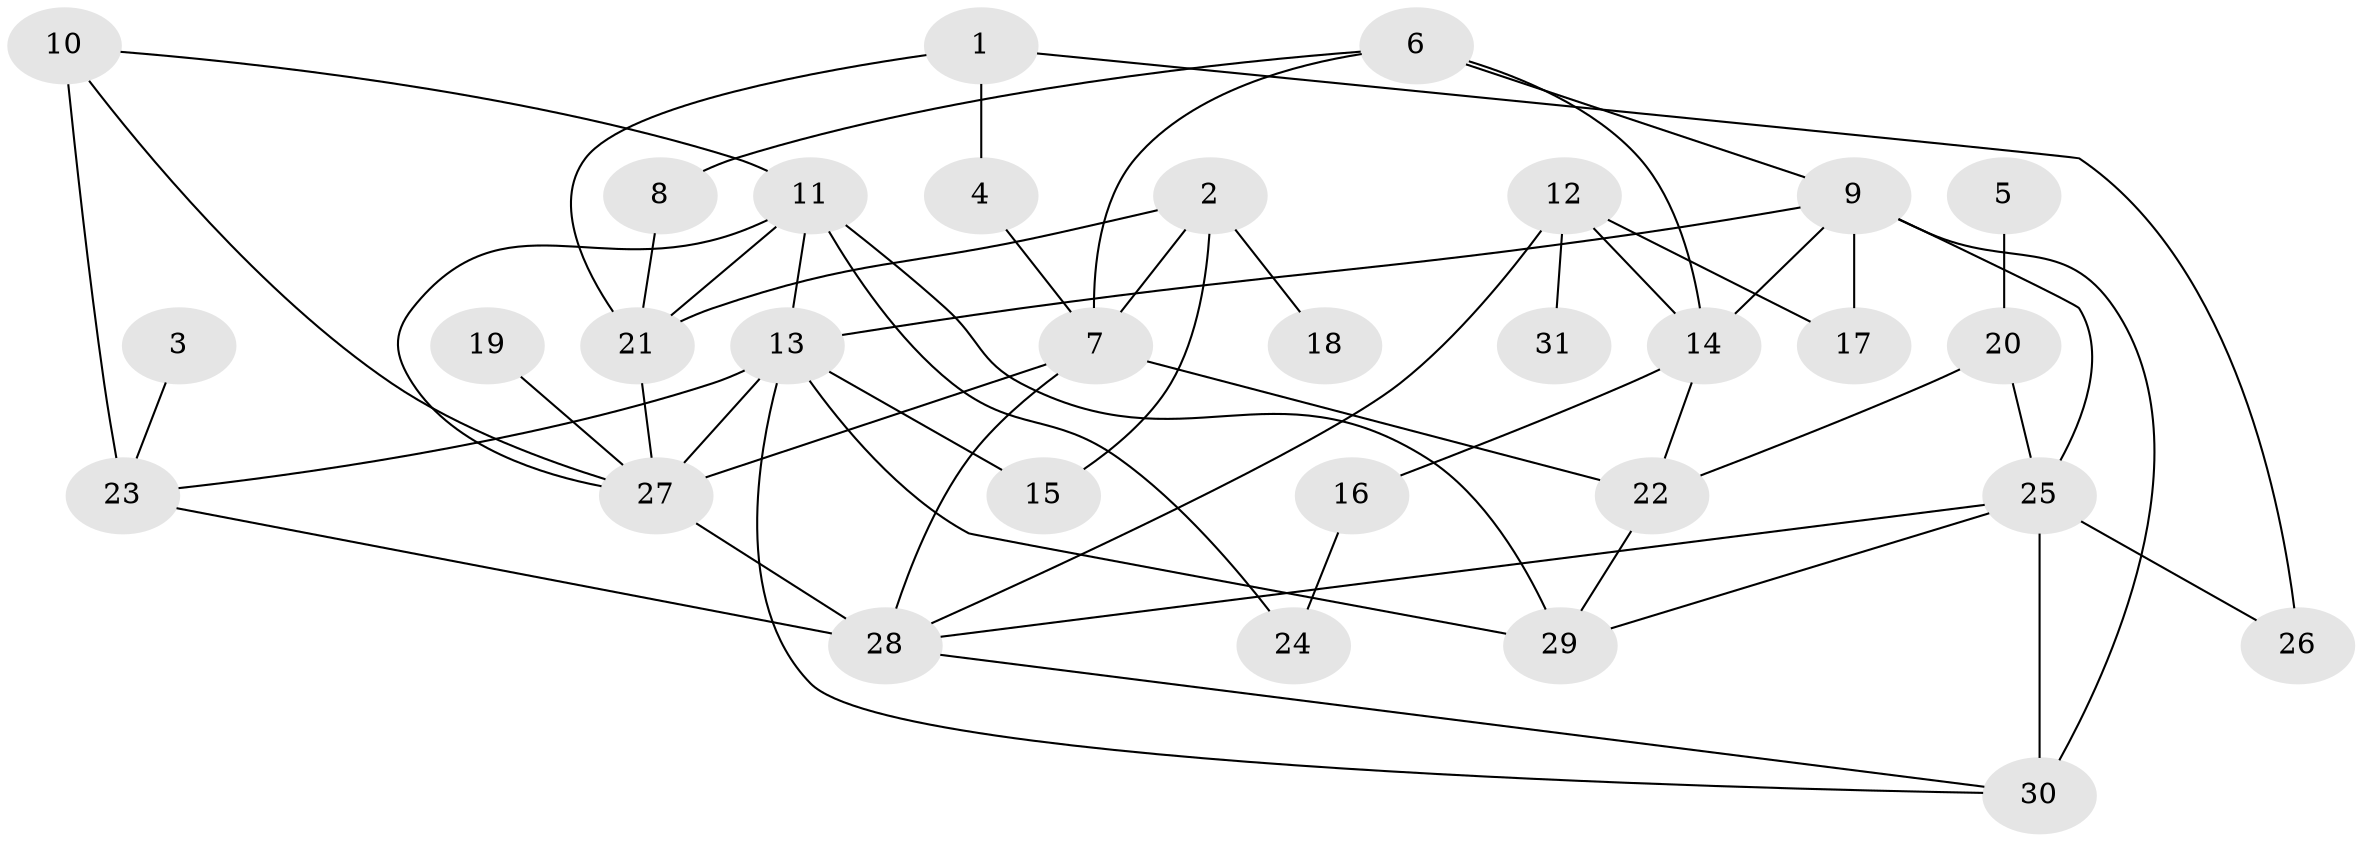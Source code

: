 // original degree distribution, {6: 0.04950495049504951, 7: 0.019801980198019802, 3: 0.18811881188118812, 4: 0.07920792079207921, 1: 0.25742574257425743, 9: 0.009900990099009901, 5: 0.09900990099009901, 2: 0.297029702970297}
// Generated by graph-tools (version 1.1) at 2025/36/03/04/25 23:36:09]
// undirected, 31 vertices, 55 edges
graph export_dot {
  node [color=gray90,style=filled];
  1;
  2;
  3;
  4;
  5;
  6;
  7;
  8;
  9;
  10;
  11;
  12;
  13;
  14;
  15;
  16;
  17;
  18;
  19;
  20;
  21;
  22;
  23;
  24;
  25;
  26;
  27;
  28;
  29;
  30;
  31;
  1 -- 4 [weight=1.0];
  1 -- 21 [weight=1.0];
  1 -- 26 [weight=1.0];
  2 -- 7 [weight=2.0];
  2 -- 15 [weight=1.0];
  2 -- 18 [weight=1.0];
  2 -- 21 [weight=1.0];
  3 -- 23 [weight=1.0];
  4 -- 7 [weight=1.0];
  5 -- 20 [weight=1.0];
  6 -- 7 [weight=1.0];
  6 -- 8 [weight=1.0];
  6 -- 9 [weight=1.0];
  6 -- 14 [weight=1.0];
  7 -- 22 [weight=1.0];
  7 -- 27 [weight=2.0];
  7 -- 28 [weight=1.0];
  8 -- 21 [weight=1.0];
  9 -- 13 [weight=1.0];
  9 -- 14 [weight=1.0];
  9 -- 17 [weight=1.0];
  9 -- 25 [weight=2.0];
  9 -- 30 [weight=1.0];
  10 -- 11 [weight=1.0];
  10 -- 23 [weight=3.0];
  10 -- 27 [weight=1.0];
  11 -- 13 [weight=1.0];
  11 -- 21 [weight=1.0];
  11 -- 24 [weight=1.0];
  11 -- 27 [weight=1.0];
  11 -- 29 [weight=1.0];
  12 -- 14 [weight=1.0];
  12 -- 17 [weight=1.0];
  12 -- 28 [weight=1.0];
  12 -- 31 [weight=1.0];
  13 -- 15 [weight=1.0];
  13 -- 23 [weight=1.0];
  13 -- 27 [weight=1.0];
  13 -- 29 [weight=1.0];
  13 -- 30 [weight=1.0];
  14 -- 16 [weight=1.0];
  14 -- 22 [weight=1.0];
  16 -- 24 [weight=1.0];
  19 -- 27 [weight=1.0];
  20 -- 22 [weight=1.0];
  20 -- 25 [weight=1.0];
  21 -- 27 [weight=2.0];
  22 -- 29 [weight=1.0];
  23 -- 28 [weight=1.0];
  25 -- 26 [weight=2.0];
  25 -- 28 [weight=1.0];
  25 -- 29 [weight=1.0];
  25 -- 30 [weight=2.0];
  27 -- 28 [weight=3.0];
  28 -- 30 [weight=1.0];
}
